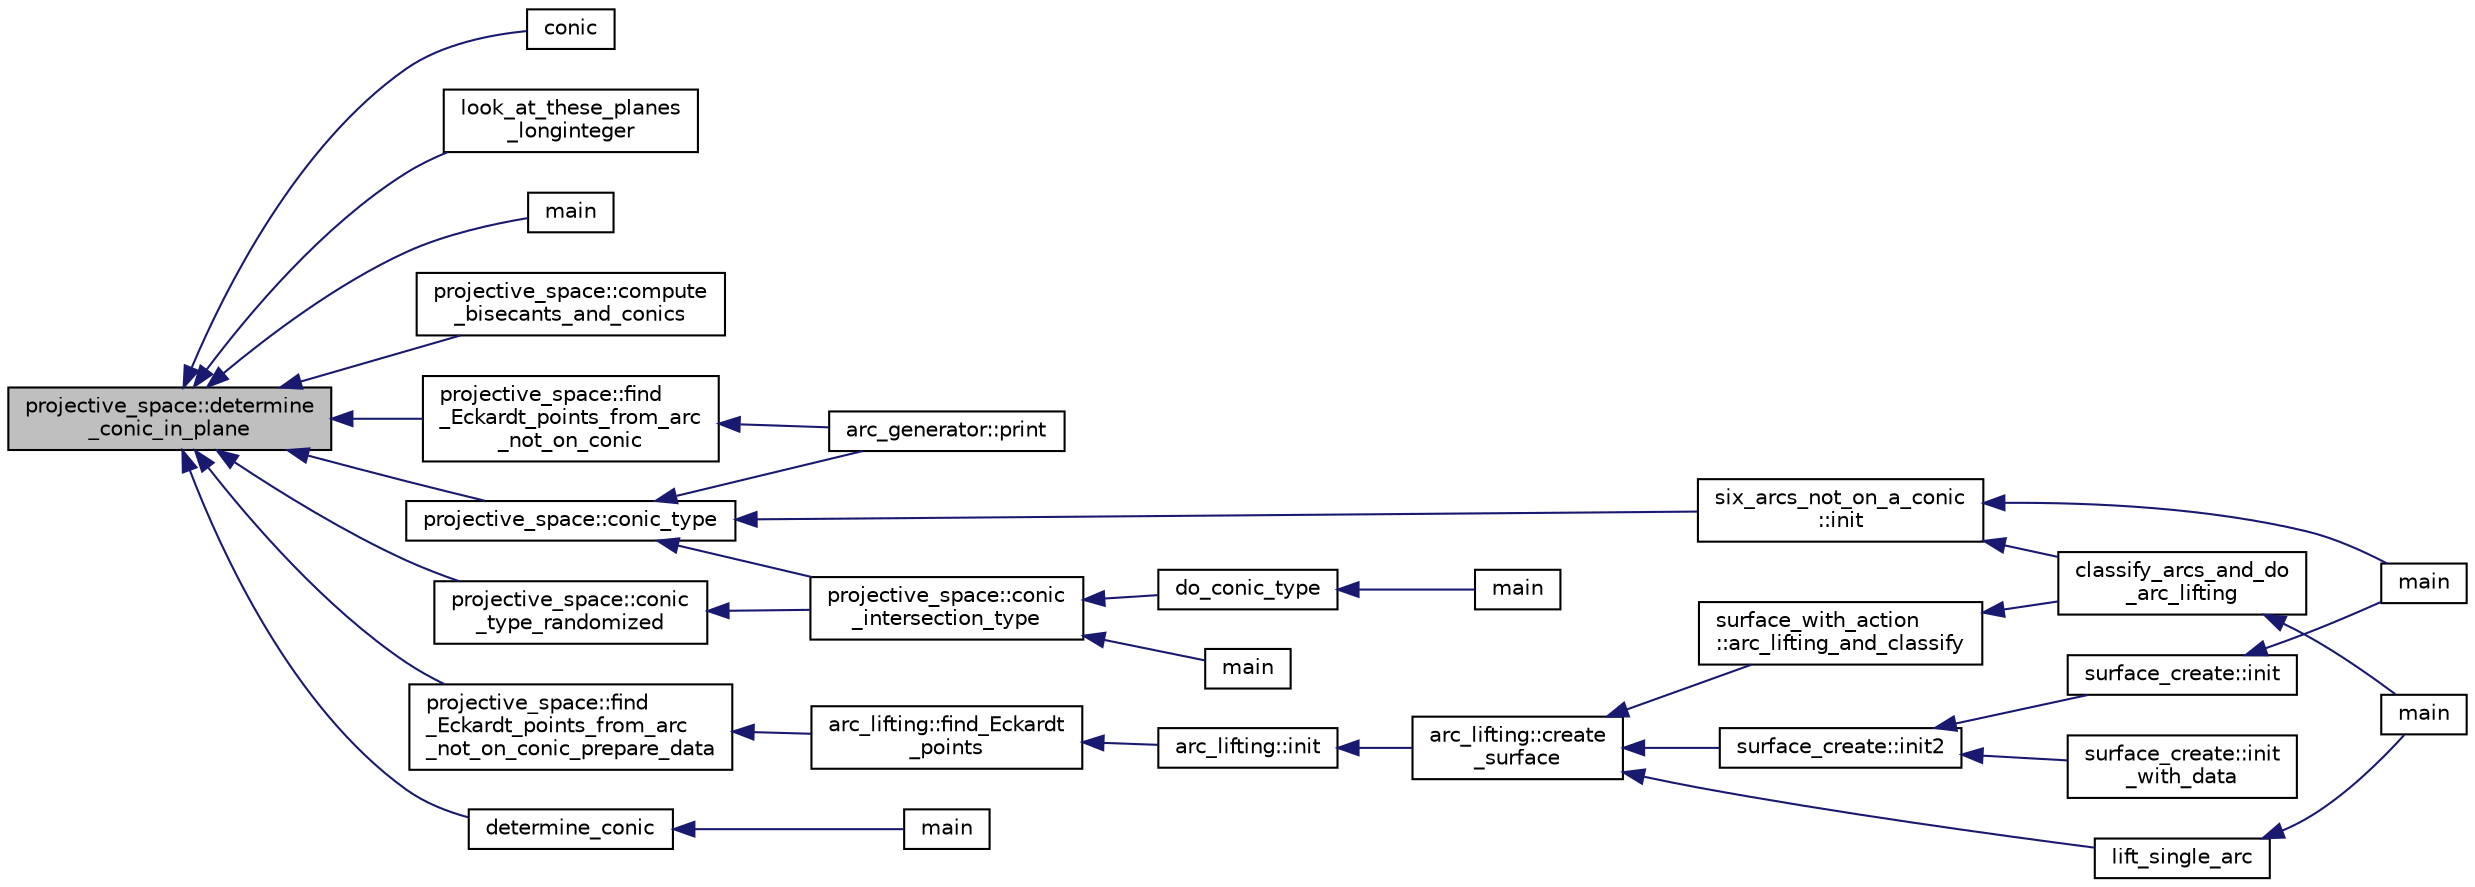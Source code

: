 digraph "projective_space::determine_conic_in_plane"
{
  edge [fontname="Helvetica",fontsize="10",labelfontname="Helvetica",labelfontsize="10"];
  node [fontname="Helvetica",fontsize="10",shape=record];
  rankdir="LR";
  Node874 [label="projective_space::determine\l_conic_in_plane",height=0.2,width=0.4,color="black", fillcolor="grey75", style="filled", fontcolor="black"];
  Node874 -> Node875 [dir="back",color="midnightblue",fontsize="10",style="solid",fontname="Helvetica"];
  Node875 [label="conic",height=0.2,width=0.4,color="black", fillcolor="white", style="filled",URL="$d4/de8/conic_8_c.html#a96def9474b981a9d5831a9b48d85d652"];
  Node874 -> Node876 [dir="back",color="midnightblue",fontsize="10",style="solid",fontname="Helvetica"];
  Node876 [label="look_at_these_planes\l_longinteger",height=0.2,width=0.4,color="black", fillcolor="white", style="filled",URL="$da/d90/analyze_8_c.html#ae230005122bb89f7409f5937134b73bf"];
  Node874 -> Node877 [dir="back",color="midnightblue",fontsize="10",style="solid",fontname="Helvetica"];
  Node877 [label="main",height=0.2,width=0.4,color="black", fillcolor="white", style="filled",URL="$de/d27/determine__conic_8_c.html#a3c04138a5bfe5d72780bb7e82a18e627"];
  Node874 -> Node878 [dir="back",color="midnightblue",fontsize="10",style="solid",fontname="Helvetica"];
  Node878 [label="projective_space::compute\l_bisecants_and_conics",height=0.2,width=0.4,color="black", fillcolor="white", style="filled",URL="$d2/d17/classprojective__space.html#ac91b6a0aba755991c572d8d00b4b8560"];
  Node874 -> Node879 [dir="back",color="midnightblue",fontsize="10",style="solid",fontname="Helvetica"];
  Node879 [label="projective_space::find\l_Eckardt_points_from_arc\l_not_on_conic",height=0.2,width=0.4,color="black", fillcolor="white", style="filled",URL="$d2/d17/classprojective__space.html#a3b4fbef8fbbeee1af542b6f7c969ed79"];
  Node879 -> Node880 [dir="back",color="midnightblue",fontsize="10",style="solid",fontname="Helvetica"];
  Node880 [label="arc_generator::print",height=0.2,width=0.4,color="black", fillcolor="white", style="filled",URL="$d4/d21/classarc__generator.html#a4ae2e25ba85a60fb2a90a7b4f52675f7"];
  Node874 -> Node881 [dir="back",color="midnightblue",fontsize="10",style="solid",fontname="Helvetica"];
  Node881 [label="projective_space::find\l_Eckardt_points_from_arc\l_not_on_conic_prepare_data",height=0.2,width=0.4,color="black", fillcolor="white", style="filled",URL="$d2/d17/classprojective__space.html#a0fc1d9c2df818d2ffa6750c2cb63c54c"];
  Node881 -> Node882 [dir="back",color="midnightblue",fontsize="10",style="solid",fontname="Helvetica"];
  Node882 [label="arc_lifting::find_Eckardt\l_points",height=0.2,width=0.4,color="black", fillcolor="white", style="filled",URL="$dc/db7/classarc__lifting.html#a70012c92bd78768f5c1c5d14f995147b"];
  Node882 -> Node883 [dir="back",color="midnightblue",fontsize="10",style="solid",fontname="Helvetica"];
  Node883 [label="arc_lifting::init",height=0.2,width=0.4,color="black", fillcolor="white", style="filled",URL="$dc/db7/classarc__lifting.html#a11fc382addd05e0bbe8b0b44dcd4c55e"];
  Node883 -> Node884 [dir="back",color="midnightblue",fontsize="10",style="solid",fontname="Helvetica"];
  Node884 [label="arc_lifting::create\l_surface",height=0.2,width=0.4,color="black", fillcolor="white", style="filled",URL="$dc/db7/classarc__lifting.html#a2b1fd46281de9ff3fef00fc122d39b2b"];
  Node884 -> Node885 [dir="back",color="midnightblue",fontsize="10",style="solid",fontname="Helvetica"];
  Node885 [label="lift_single_arc",height=0.2,width=0.4,color="black", fillcolor="white", style="filled",URL="$d6/dc3/arc__lifting__main_8_c.html#a0bdc148f70112959722a40cf9758d54b"];
  Node885 -> Node886 [dir="back",color="midnightblue",fontsize="10",style="solid",fontname="Helvetica"];
  Node886 [label="main",height=0.2,width=0.4,color="black", fillcolor="white", style="filled",URL="$d6/dc3/arc__lifting__main_8_c.html#a217dbf8b442f20279ea00b898af96f52"];
  Node884 -> Node887 [dir="back",color="midnightblue",fontsize="10",style="solid",fontname="Helvetica"];
  Node887 [label="surface_create::init2",height=0.2,width=0.4,color="black", fillcolor="white", style="filled",URL="$de/da4/classsurface__create.html#a0d600640f7dd62d5a6c36443effdab59"];
  Node887 -> Node888 [dir="back",color="midnightblue",fontsize="10",style="solid",fontname="Helvetica"];
  Node888 [label="surface_create::init\l_with_data",height=0.2,width=0.4,color="black", fillcolor="white", style="filled",URL="$de/da4/classsurface__create.html#a9226f687139676532adb1aa971fbade2"];
  Node887 -> Node889 [dir="back",color="midnightblue",fontsize="10",style="solid",fontname="Helvetica"];
  Node889 [label="surface_create::init",height=0.2,width=0.4,color="black", fillcolor="white", style="filled",URL="$de/da4/classsurface__create.html#ab0db5c12825f778e3caf8aa4da02eb06"];
  Node889 -> Node890 [dir="back",color="midnightblue",fontsize="10",style="solid",fontname="Helvetica"];
  Node890 [label="main",height=0.2,width=0.4,color="black", fillcolor="white", style="filled",URL="$d2/dfa/create__surface__main_8_c.html#a217dbf8b442f20279ea00b898af96f52"];
  Node884 -> Node891 [dir="back",color="midnightblue",fontsize="10",style="solid",fontname="Helvetica"];
  Node891 [label="surface_with_action\l::arc_lifting_and_classify",height=0.2,width=0.4,color="black", fillcolor="white", style="filled",URL="$d8/df9/classsurface__with__action.html#a62a3948f830c59e09ef94937650a07a4"];
  Node891 -> Node892 [dir="back",color="midnightblue",fontsize="10",style="solid",fontname="Helvetica"];
  Node892 [label="classify_arcs_and_do\l_arc_lifting",height=0.2,width=0.4,color="black", fillcolor="white", style="filled",URL="$d6/dc3/arc__lifting__main_8_c.html#afdd7be16f16b8c71e9a72fe5f6a0b59c"];
  Node892 -> Node886 [dir="back",color="midnightblue",fontsize="10",style="solid",fontname="Helvetica"];
  Node874 -> Node893 [dir="back",color="midnightblue",fontsize="10",style="solid",fontname="Helvetica"];
  Node893 [label="projective_space::conic\l_type_randomized",height=0.2,width=0.4,color="black", fillcolor="white", style="filled",URL="$d2/d17/classprojective__space.html#af486b51daa10b4de0c8b50fb5c1c2ee7"];
  Node893 -> Node894 [dir="back",color="midnightblue",fontsize="10",style="solid",fontname="Helvetica"];
  Node894 [label="projective_space::conic\l_intersection_type",height=0.2,width=0.4,color="black", fillcolor="white", style="filled",URL="$d2/d17/classprojective__space.html#a8f3472a2e9af4ac7874a5195ec6e0d58"];
  Node894 -> Node895 [dir="back",color="midnightblue",fontsize="10",style="solid",fontname="Helvetica"];
  Node895 [label="main",height=0.2,width=0.4,color="black", fillcolor="white", style="filled",URL="$d7/d29/process___p_g_8_c.html#a3c04138a5bfe5d72780bb7e82a18e627"];
  Node894 -> Node896 [dir="back",color="midnightblue",fontsize="10",style="solid",fontname="Helvetica"];
  Node896 [label="do_conic_type",height=0.2,width=0.4,color="black", fillcolor="white", style="filled",URL="$d4/d67/geometry_8h.html#a24883e05d0dde961023596ca7682a2ef"];
  Node896 -> Node897 [dir="back",color="midnightblue",fontsize="10",style="solid",fontname="Helvetica"];
  Node897 [label="main",height=0.2,width=0.4,color="black", fillcolor="white", style="filled",URL="$d0/d2f/process_8_c.html#a3c04138a5bfe5d72780bb7e82a18e627"];
  Node874 -> Node898 [dir="back",color="midnightblue",fontsize="10",style="solid",fontname="Helvetica"];
  Node898 [label="projective_space::conic_type",height=0.2,width=0.4,color="black", fillcolor="white", style="filled",URL="$d2/d17/classprojective__space.html#af5a8dcbc4bbe1638c3037b949b3b3306"];
  Node898 -> Node894 [dir="back",color="midnightblue",fontsize="10",style="solid",fontname="Helvetica"];
  Node898 -> Node880 [dir="back",color="midnightblue",fontsize="10",style="solid",fontname="Helvetica"];
  Node898 -> Node899 [dir="back",color="midnightblue",fontsize="10",style="solid",fontname="Helvetica"];
  Node899 [label="six_arcs_not_on_a_conic\l::init",height=0.2,width=0.4,color="black", fillcolor="white", style="filled",URL="$d8/de6/classsix__arcs__not__on__a__conic.html#a7a4d5cf8a098488729934cfa8a70944a"];
  Node899 -> Node892 [dir="back",color="midnightblue",fontsize="10",style="solid",fontname="Helvetica"];
  Node899 -> Node890 [dir="back",color="midnightblue",fontsize="10",style="solid",fontname="Helvetica"];
  Node874 -> Node900 [dir="back",color="midnightblue",fontsize="10",style="solid",fontname="Helvetica"];
  Node900 [label="determine_conic",height=0.2,width=0.4,color="black", fillcolor="white", style="filled",URL="$d5/d87/globals_8h.html#a1f36b2be45a6576165929165abb56f1e"];
  Node900 -> Node901 [dir="back",color="midnightblue",fontsize="10",style="solid",fontname="Helvetica"];
  Node901 [label="main",height=0.2,width=0.4,color="black", fillcolor="white", style="filled",URL="$d4/de8/conic_8_c.html#a3c04138a5bfe5d72780bb7e82a18e627"];
}
